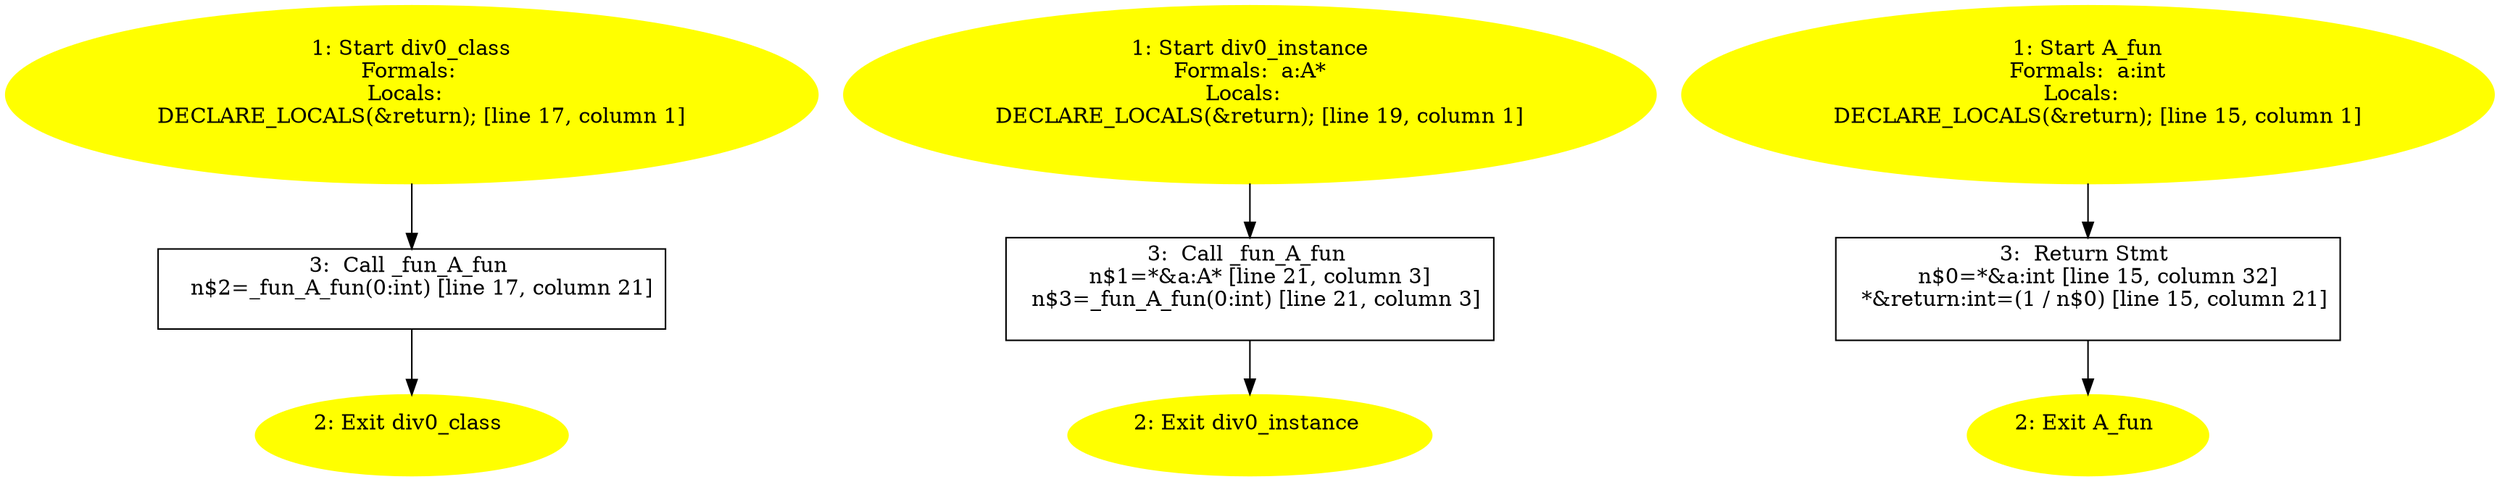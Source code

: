 /* @generated */
digraph cfg {
"div0_class#4984704850372216251.260ce38d809793fc3e38787f8d1eb4d6_1" [label="1: Start div0_class\nFormals: \nLocals:  \n   DECLARE_LOCALS(&return); [line 17, column 1]\n " color=yellow style=filled]
	

	 "div0_class#4984704850372216251.260ce38d809793fc3e38787f8d1eb4d6_1" -> "div0_class#4984704850372216251.260ce38d809793fc3e38787f8d1eb4d6_3" ;
"div0_class#4984704850372216251.260ce38d809793fc3e38787f8d1eb4d6_2" [label="2: Exit div0_class \n  " color=yellow style=filled]
	

"div0_class#4984704850372216251.260ce38d809793fc3e38787f8d1eb4d6_3" [label="3:  Call _fun_A_fun \n   n$2=_fun_A_fun(0:int) [line 17, column 21]\n " shape="box"]
	

	 "div0_class#4984704850372216251.260ce38d809793fc3e38787f8d1eb4d6_3" -> "div0_class#4984704850372216251.260ce38d809793fc3e38787f8d1eb4d6_2" ;
"div0_instance#13376949534750090437.51640b59fd921707822fcc45f2fde64d_1" [label="1: Start div0_instance\nFormals:  a:A*\nLocals:  \n   DECLARE_LOCALS(&return); [line 19, column 1]\n " color=yellow style=filled]
	

	 "div0_instance#13376949534750090437.51640b59fd921707822fcc45f2fde64d_1" -> "div0_instance#13376949534750090437.51640b59fd921707822fcc45f2fde64d_3" ;
"div0_instance#13376949534750090437.51640b59fd921707822fcc45f2fde64d_2" [label="2: Exit div0_instance \n  " color=yellow style=filled]
	

"div0_instance#13376949534750090437.51640b59fd921707822fcc45f2fde64d_3" [label="3:  Call _fun_A_fun \n   n$1=*&a:A* [line 21, column 3]\n  n$3=_fun_A_fun(0:int) [line 21, column 3]\n " shape="box"]
	

	 "div0_instance#13376949534750090437.51640b59fd921707822fcc45f2fde64d_3" -> "div0_instance#13376949534750090437.51640b59fd921707822fcc45f2fde64d_2" ;
"fun#A#(6769534270530582672).0ab578f4190d39d2c1b23c6d46a310c6_1" [label="1: Start A_fun\nFormals:  a:int\nLocals:  \n   DECLARE_LOCALS(&return); [line 15, column 1]\n " color=yellow style=filled]
	

	 "fun#A#(6769534270530582672).0ab578f4190d39d2c1b23c6d46a310c6_1" -> "fun#A#(6769534270530582672).0ab578f4190d39d2c1b23c6d46a310c6_3" ;
"fun#A#(6769534270530582672).0ab578f4190d39d2c1b23c6d46a310c6_2" [label="2: Exit A_fun \n  " color=yellow style=filled]
	

"fun#A#(6769534270530582672).0ab578f4190d39d2c1b23c6d46a310c6_3" [label="3:  Return Stmt \n   n$0=*&a:int [line 15, column 32]\n  *&return:int=(1 / n$0) [line 15, column 21]\n " shape="box"]
	

	 "fun#A#(6769534270530582672).0ab578f4190d39d2c1b23c6d46a310c6_3" -> "fun#A#(6769534270530582672).0ab578f4190d39d2c1b23c6d46a310c6_2" ;
}
